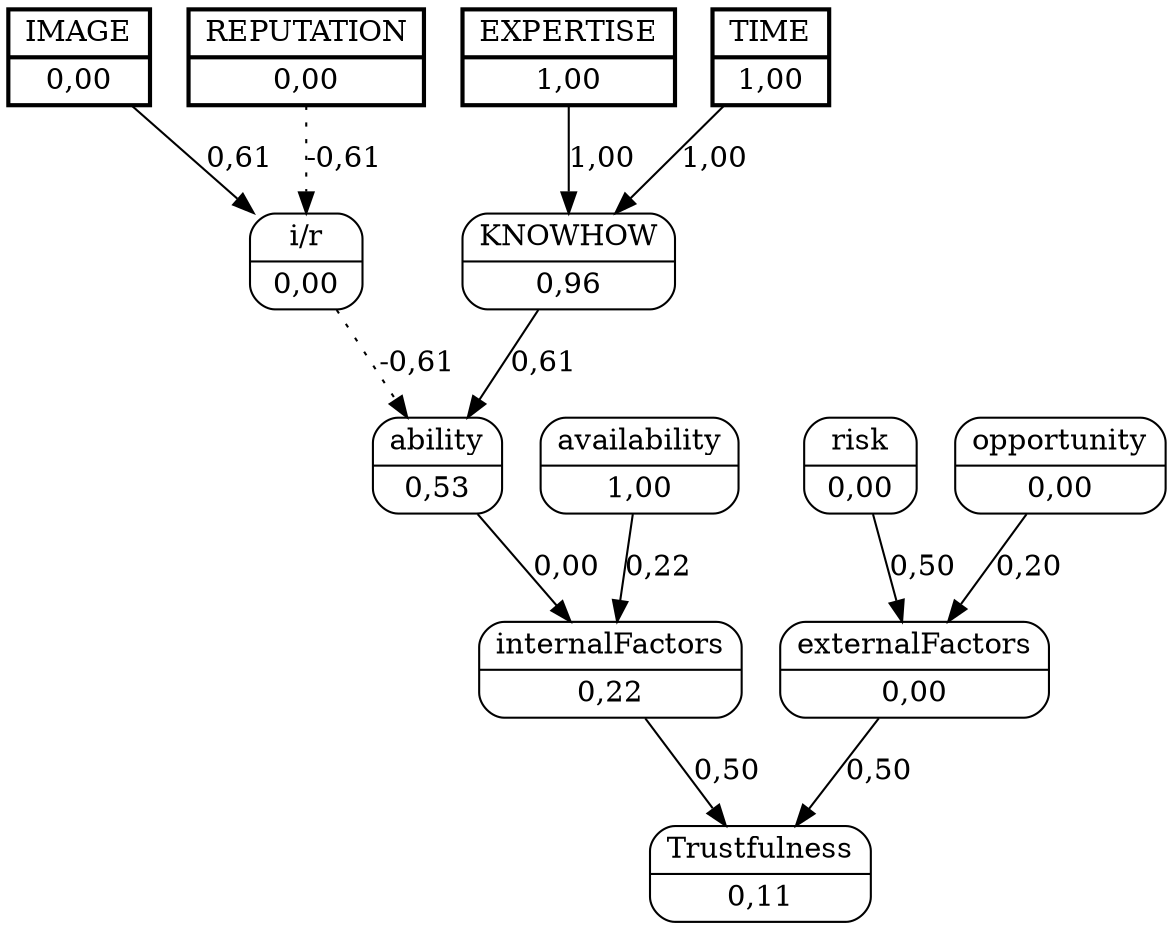 digraph FCM_net{
	node [shape=record, style=rounded]
	0 [label="{IMAGE | 0,00}", style=bold, penwidth=2, peripheries=2];
	1 [label="{REPUTATION | 0,00}", style=bold, penwidth=2, peripheries=2];
	11 [label="{EXPERTISE | 1,00}", style=bold, penwidth=2, peripheries=2];
	12 [label="{TIME | 1,00}", style=bold, penwidth=2, peripheries=2];
	0 [label="{IMAGE | 0,00}"];
	2 [label="{KNOWHOW | 0,96}"];
	3 [label="{i/r | 0,00}"];
	4 [label="{ability | 0,53}"];
	5 [label="{availability | 1,00}"];
	6 [label="{internalFactors | 0,22}"];
	7 [label="{risk | 0,00}"];
	8 [label="{opportunity | 0,00}"];
	9 [label="{externalFactors | 0,00}"];
	10 [label="{Trustfulness | 0,11}"];
	0 -> 3 [label = "0,61"];
	1 -> 3 [label = "-0,61", style=dotted];
	3 -> 4 [label = "-0,61", style=dotted];
	2 -> 4 [label = "0,61"];
	4 -> 6 [label = "0,00"];
	5 -> 6 [label = "0,22"];
	6 -> 10 [label = "0,50"];
	7 -> 9 [label = "0,50"];
	8 -> 9 [label = "0,20"];
	9 -> 10 [label = "0,50"];
	11 -> 2 [label = "1,00"];
	12 -> 2 [label = "1,00"];
}
